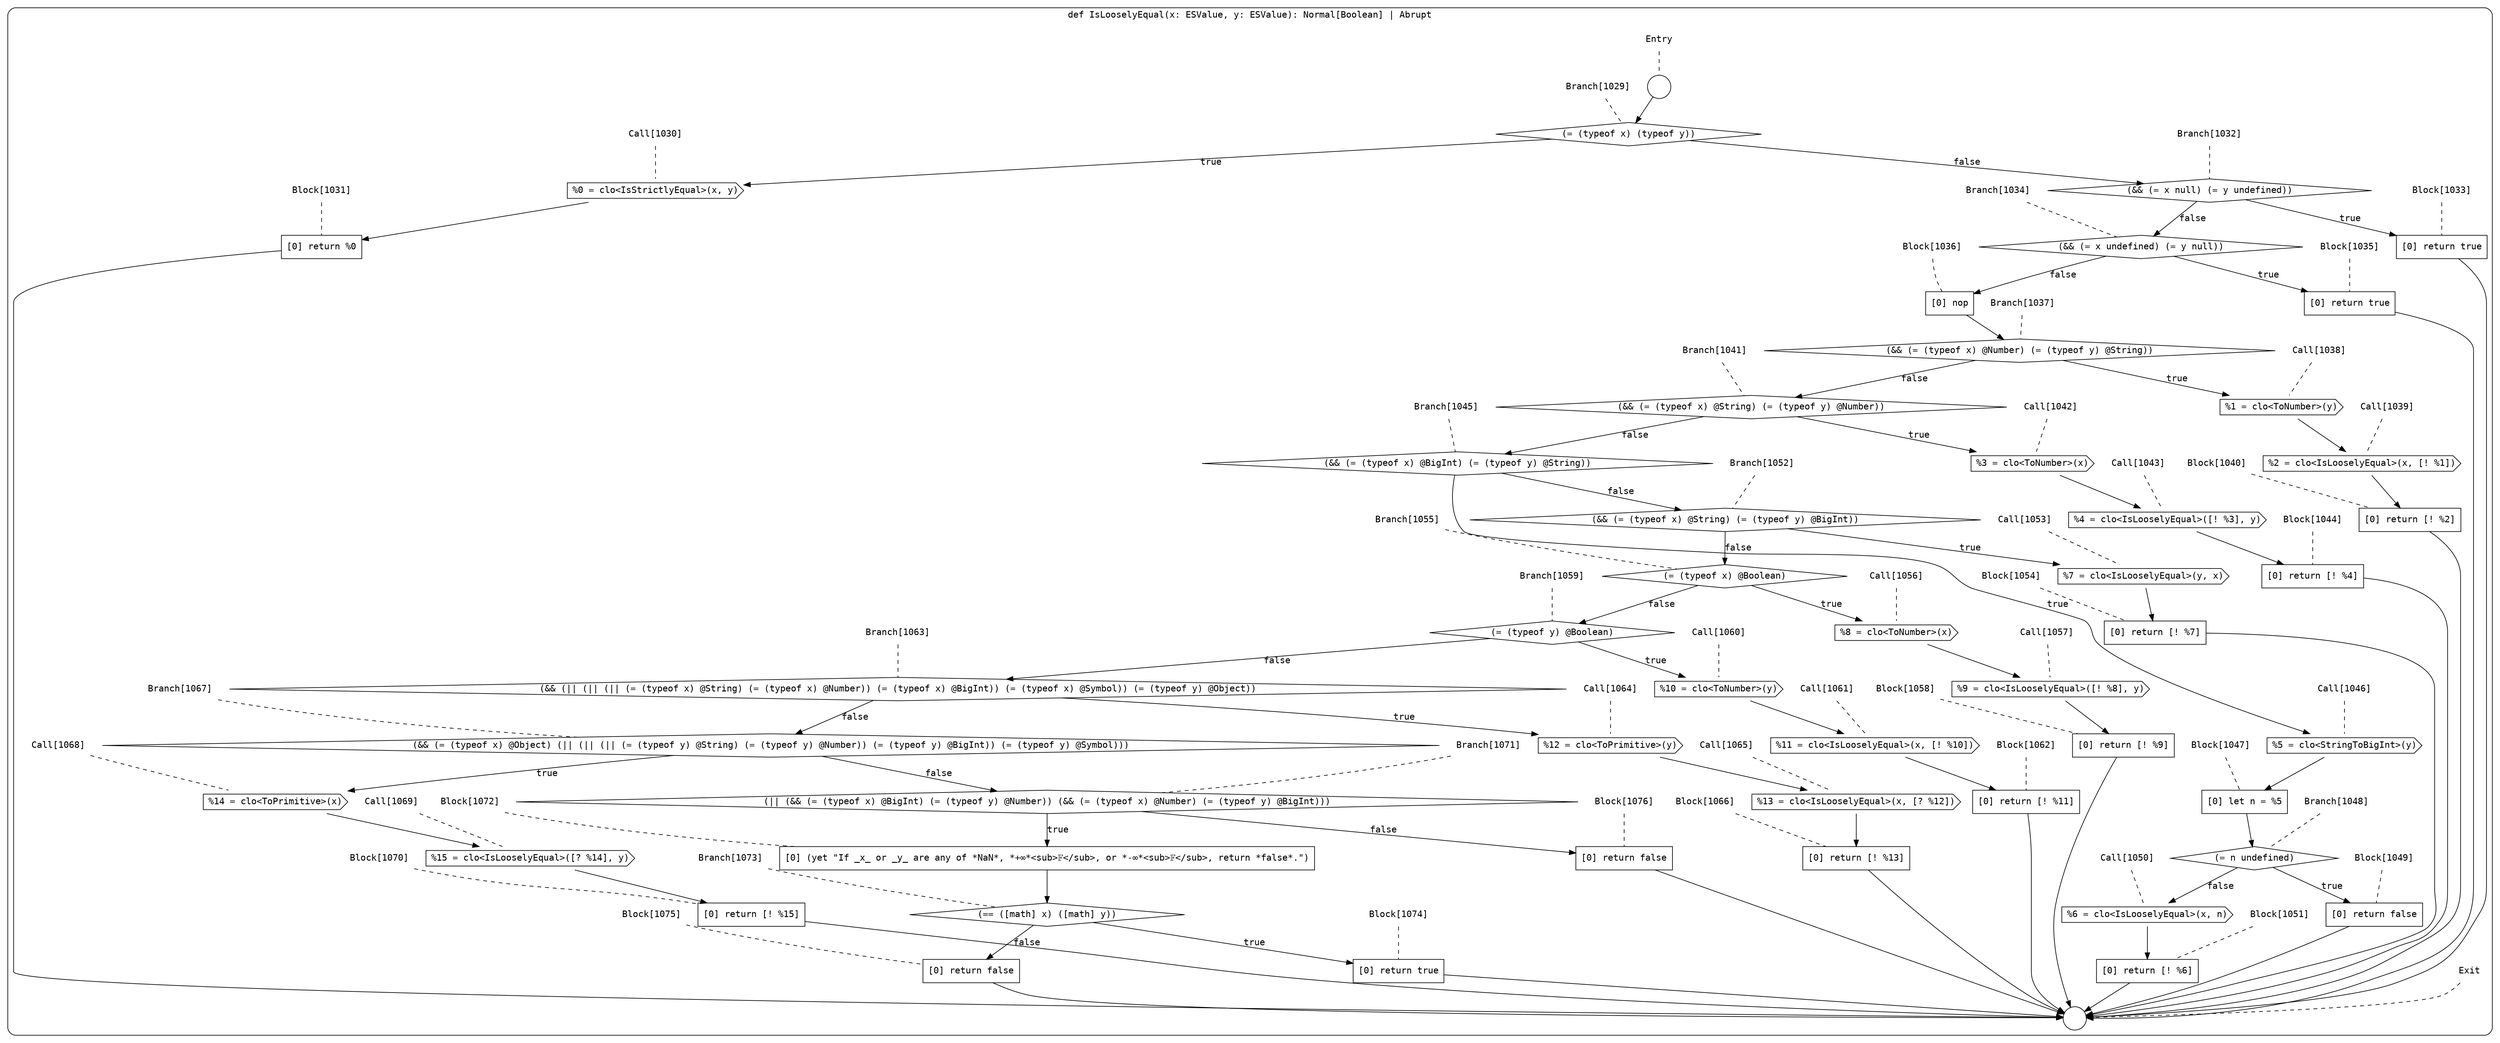digraph {
  graph [fontname = "Consolas"]
  node [fontname = "Consolas"]
  edge [fontname = "Consolas"]
  subgraph cluster127 {
    label = "def IsLooselyEqual(x: ESValue, y: ESValue): Normal[Boolean] | Abrupt"
    style = rounded
    cluster127_entry_name [shape=none, label=<<font color="black">Entry</font>>]
    cluster127_entry_name -> cluster127_entry [arrowhead=none, color="black", style=dashed]
    cluster127_entry [shape=circle label=" " color="black" fillcolor="white" style=filled]
    cluster127_entry -> node1029 [color="black"]
    cluster127_exit_name [shape=none, label=<<font color="black">Exit</font>>]
    cluster127_exit_name -> cluster127_exit [arrowhead=none, color="black", style=dashed]
    cluster127_exit [shape=circle label=" " color="black" fillcolor="white" style=filled]
    node1029_name [shape=none, label=<<font color="black">Branch[1029]</font>>]
    node1029_name -> node1029 [arrowhead=none, color="black", style=dashed]
    node1029 [shape=diamond, label=<<font color="black">(= (typeof x) (typeof y))</font>> color="black" fillcolor="white", style=filled]
    node1029 -> node1030 [label=<<font color="black">true</font>> color="black"]
    node1029 -> node1032 [label=<<font color="black">false</font>> color="black"]
    node1030_name [shape=none, label=<<font color="black">Call[1030]</font>>]
    node1030_name -> node1030 [arrowhead=none, color="black", style=dashed]
    node1030 [shape=cds, label=<<font color="black">%0 = clo&lt;IsStrictlyEqual&gt;(x, y)</font>> color="black" fillcolor="white", style=filled]
    node1030 -> node1031 [color="black"]
    node1032_name [shape=none, label=<<font color="black">Branch[1032]</font>>]
    node1032_name -> node1032 [arrowhead=none, color="black", style=dashed]
    node1032 [shape=diamond, label=<<font color="black">(&amp;&amp; (= x null) (= y undefined))</font>> color="black" fillcolor="white", style=filled]
    node1032 -> node1033 [label=<<font color="black">true</font>> color="black"]
    node1032 -> node1034 [label=<<font color="black">false</font>> color="black"]
    node1031_name [shape=none, label=<<font color="black">Block[1031]</font>>]
    node1031_name -> node1031 [arrowhead=none, color="black", style=dashed]
    node1031 [shape=box, label=<<font color="black">[0] return %0<BR ALIGN="LEFT"/></font>> color="black" fillcolor="white", style=filled]
    node1031 -> cluster127_exit [color="black"]
    node1033_name [shape=none, label=<<font color="black">Block[1033]</font>>]
    node1033_name -> node1033 [arrowhead=none, color="black", style=dashed]
    node1033 [shape=box, label=<<font color="black">[0] return true<BR ALIGN="LEFT"/></font>> color="black" fillcolor="white", style=filled]
    node1033 -> cluster127_exit [color="black"]
    node1034_name [shape=none, label=<<font color="black">Branch[1034]</font>>]
    node1034_name -> node1034 [arrowhead=none, color="black", style=dashed]
    node1034 [shape=diamond, label=<<font color="black">(&amp;&amp; (= x undefined) (= y null))</font>> color="black" fillcolor="white", style=filled]
    node1034 -> node1035 [label=<<font color="black">true</font>> color="black"]
    node1034 -> node1036 [label=<<font color="black">false</font>> color="black"]
    node1035_name [shape=none, label=<<font color="black">Block[1035]</font>>]
    node1035_name -> node1035 [arrowhead=none, color="black", style=dashed]
    node1035 [shape=box, label=<<font color="black">[0] return true<BR ALIGN="LEFT"/></font>> color="black" fillcolor="white", style=filled]
    node1035 -> cluster127_exit [color="black"]
    node1036_name [shape=none, label=<<font color="black">Block[1036]</font>>]
    node1036_name -> node1036 [arrowhead=none, color="black", style=dashed]
    node1036 [shape=box, label=<<font color="black">[0] nop<BR ALIGN="LEFT"/></font>> color="black" fillcolor="white", style=filled]
    node1036 -> node1037 [color="black"]
    node1037_name [shape=none, label=<<font color="black">Branch[1037]</font>>]
    node1037_name -> node1037 [arrowhead=none, color="black", style=dashed]
    node1037 [shape=diamond, label=<<font color="black">(&amp;&amp; (= (typeof x) @Number) (= (typeof y) @String))</font>> color="black" fillcolor="white", style=filled]
    node1037 -> node1038 [label=<<font color="black">true</font>> color="black"]
    node1037 -> node1041 [label=<<font color="black">false</font>> color="black"]
    node1038_name [shape=none, label=<<font color="black">Call[1038]</font>>]
    node1038_name -> node1038 [arrowhead=none, color="black", style=dashed]
    node1038 [shape=cds, label=<<font color="black">%1 = clo&lt;ToNumber&gt;(y)</font>> color="black" fillcolor="white", style=filled]
    node1038 -> node1039 [color="black"]
    node1041_name [shape=none, label=<<font color="black">Branch[1041]</font>>]
    node1041_name -> node1041 [arrowhead=none, color="black", style=dashed]
    node1041 [shape=diamond, label=<<font color="black">(&amp;&amp; (= (typeof x) @String) (= (typeof y) @Number))</font>> color="black" fillcolor="white", style=filled]
    node1041 -> node1042 [label=<<font color="black">true</font>> color="black"]
    node1041 -> node1045 [label=<<font color="black">false</font>> color="black"]
    node1039_name [shape=none, label=<<font color="black">Call[1039]</font>>]
    node1039_name -> node1039 [arrowhead=none, color="black", style=dashed]
    node1039 [shape=cds, label=<<font color="black">%2 = clo&lt;IsLooselyEqual&gt;(x, [! %1])</font>> color="black" fillcolor="white", style=filled]
    node1039 -> node1040 [color="black"]
    node1042_name [shape=none, label=<<font color="black">Call[1042]</font>>]
    node1042_name -> node1042 [arrowhead=none, color="black", style=dashed]
    node1042 [shape=cds, label=<<font color="black">%3 = clo&lt;ToNumber&gt;(x)</font>> color="black" fillcolor="white", style=filled]
    node1042 -> node1043 [color="black"]
    node1045_name [shape=none, label=<<font color="black">Branch[1045]</font>>]
    node1045_name -> node1045 [arrowhead=none, color="black", style=dashed]
    node1045 [shape=diamond, label=<<font color="black">(&amp;&amp; (= (typeof x) @BigInt) (= (typeof y) @String))</font>> color="black" fillcolor="white", style=filled]
    node1045 -> node1046 [label=<<font color="black">true</font>> color="black"]
    node1045 -> node1052 [label=<<font color="black">false</font>> color="black"]
    node1040_name [shape=none, label=<<font color="black">Block[1040]</font>>]
    node1040_name -> node1040 [arrowhead=none, color="black", style=dashed]
    node1040 [shape=box, label=<<font color="black">[0] return [! %2]<BR ALIGN="LEFT"/></font>> color="black" fillcolor="white", style=filled]
    node1040 -> cluster127_exit [color="black"]
    node1043_name [shape=none, label=<<font color="black">Call[1043]</font>>]
    node1043_name -> node1043 [arrowhead=none, color="black", style=dashed]
    node1043 [shape=cds, label=<<font color="black">%4 = clo&lt;IsLooselyEqual&gt;([! %3], y)</font>> color="black" fillcolor="white", style=filled]
    node1043 -> node1044 [color="black"]
    node1046_name [shape=none, label=<<font color="black">Call[1046]</font>>]
    node1046_name -> node1046 [arrowhead=none, color="black", style=dashed]
    node1046 [shape=cds, label=<<font color="black">%5 = clo&lt;StringToBigInt&gt;(y)</font>> color="black" fillcolor="white", style=filled]
    node1046 -> node1047 [color="black"]
    node1052_name [shape=none, label=<<font color="black">Branch[1052]</font>>]
    node1052_name -> node1052 [arrowhead=none, color="black", style=dashed]
    node1052 [shape=diamond, label=<<font color="black">(&amp;&amp; (= (typeof x) @String) (= (typeof y) @BigInt))</font>> color="black" fillcolor="white", style=filled]
    node1052 -> node1053 [label=<<font color="black">true</font>> color="black"]
    node1052 -> node1055 [label=<<font color="black">false</font>> color="black"]
    node1044_name [shape=none, label=<<font color="black">Block[1044]</font>>]
    node1044_name -> node1044 [arrowhead=none, color="black", style=dashed]
    node1044 [shape=box, label=<<font color="black">[0] return [! %4]<BR ALIGN="LEFT"/></font>> color="black" fillcolor="white", style=filled]
    node1044 -> cluster127_exit [color="black"]
    node1047_name [shape=none, label=<<font color="black">Block[1047]</font>>]
    node1047_name -> node1047 [arrowhead=none, color="black", style=dashed]
    node1047 [shape=box, label=<<font color="black">[0] let n = %5<BR ALIGN="LEFT"/></font>> color="black" fillcolor="white", style=filled]
    node1047 -> node1048 [color="black"]
    node1053_name [shape=none, label=<<font color="black">Call[1053]</font>>]
    node1053_name -> node1053 [arrowhead=none, color="black", style=dashed]
    node1053 [shape=cds, label=<<font color="black">%7 = clo&lt;IsLooselyEqual&gt;(y, x)</font>> color="black" fillcolor="white", style=filled]
    node1053 -> node1054 [color="black"]
    node1055_name [shape=none, label=<<font color="black">Branch[1055]</font>>]
    node1055_name -> node1055 [arrowhead=none, color="black", style=dashed]
    node1055 [shape=diamond, label=<<font color="black">(= (typeof x) @Boolean)</font>> color="black" fillcolor="white", style=filled]
    node1055 -> node1056 [label=<<font color="black">true</font>> color="black"]
    node1055 -> node1059 [label=<<font color="black">false</font>> color="black"]
    node1048_name [shape=none, label=<<font color="black">Branch[1048]</font>>]
    node1048_name -> node1048 [arrowhead=none, color="black", style=dashed]
    node1048 [shape=diamond, label=<<font color="black">(= n undefined)</font>> color="black" fillcolor="white", style=filled]
    node1048 -> node1049 [label=<<font color="black">true</font>> color="black"]
    node1048 -> node1050 [label=<<font color="black">false</font>> color="black"]
    node1054_name [shape=none, label=<<font color="black">Block[1054]</font>>]
    node1054_name -> node1054 [arrowhead=none, color="black", style=dashed]
    node1054 [shape=box, label=<<font color="black">[0] return [! %7]<BR ALIGN="LEFT"/></font>> color="black" fillcolor="white", style=filled]
    node1054 -> cluster127_exit [color="black"]
    node1056_name [shape=none, label=<<font color="black">Call[1056]</font>>]
    node1056_name -> node1056 [arrowhead=none, color="black", style=dashed]
    node1056 [shape=cds, label=<<font color="black">%8 = clo&lt;ToNumber&gt;(x)</font>> color="black" fillcolor="white", style=filled]
    node1056 -> node1057 [color="black"]
    node1059_name [shape=none, label=<<font color="black">Branch[1059]</font>>]
    node1059_name -> node1059 [arrowhead=none, color="black", style=dashed]
    node1059 [shape=diamond, label=<<font color="black">(= (typeof y) @Boolean)</font>> color="black" fillcolor="white", style=filled]
    node1059 -> node1060 [label=<<font color="black">true</font>> color="black"]
    node1059 -> node1063 [label=<<font color="black">false</font>> color="black"]
    node1049_name [shape=none, label=<<font color="black">Block[1049]</font>>]
    node1049_name -> node1049 [arrowhead=none, color="black", style=dashed]
    node1049 [shape=box, label=<<font color="black">[0] return false<BR ALIGN="LEFT"/></font>> color="black" fillcolor="white", style=filled]
    node1049 -> cluster127_exit [color="black"]
    node1050_name [shape=none, label=<<font color="black">Call[1050]</font>>]
    node1050_name -> node1050 [arrowhead=none, color="black", style=dashed]
    node1050 [shape=cds, label=<<font color="black">%6 = clo&lt;IsLooselyEqual&gt;(x, n)</font>> color="black" fillcolor="white", style=filled]
    node1050 -> node1051 [color="black"]
    node1057_name [shape=none, label=<<font color="black">Call[1057]</font>>]
    node1057_name -> node1057 [arrowhead=none, color="black", style=dashed]
    node1057 [shape=cds, label=<<font color="black">%9 = clo&lt;IsLooselyEqual&gt;([! %8], y)</font>> color="black" fillcolor="white", style=filled]
    node1057 -> node1058 [color="black"]
    node1060_name [shape=none, label=<<font color="black">Call[1060]</font>>]
    node1060_name -> node1060 [arrowhead=none, color="black", style=dashed]
    node1060 [shape=cds, label=<<font color="black">%10 = clo&lt;ToNumber&gt;(y)</font>> color="black" fillcolor="white", style=filled]
    node1060 -> node1061 [color="black"]
    node1063_name [shape=none, label=<<font color="black">Branch[1063]</font>>]
    node1063_name -> node1063 [arrowhead=none, color="black", style=dashed]
    node1063 [shape=diamond, label=<<font color="black">(&amp;&amp; (|| (|| (|| (= (typeof x) @String) (= (typeof x) @Number)) (= (typeof x) @BigInt)) (= (typeof x) @Symbol)) (= (typeof y) @Object))</font>> color="black" fillcolor="white", style=filled]
    node1063 -> node1064 [label=<<font color="black">true</font>> color="black"]
    node1063 -> node1067 [label=<<font color="black">false</font>> color="black"]
    node1051_name [shape=none, label=<<font color="black">Block[1051]</font>>]
    node1051_name -> node1051 [arrowhead=none, color="black", style=dashed]
    node1051 [shape=box, label=<<font color="black">[0] return [! %6]<BR ALIGN="LEFT"/></font>> color="black" fillcolor="white", style=filled]
    node1051 -> cluster127_exit [color="black"]
    node1058_name [shape=none, label=<<font color="black">Block[1058]</font>>]
    node1058_name -> node1058 [arrowhead=none, color="black", style=dashed]
    node1058 [shape=box, label=<<font color="black">[0] return [! %9]<BR ALIGN="LEFT"/></font>> color="black" fillcolor="white", style=filled]
    node1058 -> cluster127_exit [color="black"]
    node1061_name [shape=none, label=<<font color="black">Call[1061]</font>>]
    node1061_name -> node1061 [arrowhead=none, color="black", style=dashed]
    node1061 [shape=cds, label=<<font color="black">%11 = clo&lt;IsLooselyEqual&gt;(x, [! %10])</font>> color="black" fillcolor="white", style=filled]
    node1061 -> node1062 [color="black"]
    node1064_name [shape=none, label=<<font color="black">Call[1064]</font>>]
    node1064_name -> node1064 [arrowhead=none, color="black", style=dashed]
    node1064 [shape=cds, label=<<font color="black">%12 = clo&lt;ToPrimitive&gt;(y)</font>> color="black" fillcolor="white", style=filled]
    node1064 -> node1065 [color="black"]
    node1067_name [shape=none, label=<<font color="black">Branch[1067]</font>>]
    node1067_name -> node1067 [arrowhead=none, color="black", style=dashed]
    node1067 [shape=diamond, label=<<font color="black">(&amp;&amp; (= (typeof x) @Object) (|| (|| (|| (= (typeof y) @String) (= (typeof y) @Number)) (= (typeof y) @BigInt)) (= (typeof y) @Symbol)))</font>> color="black" fillcolor="white", style=filled]
    node1067 -> node1068 [label=<<font color="black">true</font>> color="black"]
    node1067 -> node1071 [label=<<font color="black">false</font>> color="black"]
    node1062_name [shape=none, label=<<font color="black">Block[1062]</font>>]
    node1062_name -> node1062 [arrowhead=none, color="black", style=dashed]
    node1062 [shape=box, label=<<font color="black">[0] return [! %11]<BR ALIGN="LEFT"/></font>> color="black" fillcolor="white", style=filled]
    node1062 -> cluster127_exit [color="black"]
    node1065_name [shape=none, label=<<font color="black">Call[1065]</font>>]
    node1065_name -> node1065 [arrowhead=none, color="black", style=dashed]
    node1065 [shape=cds, label=<<font color="black">%13 = clo&lt;IsLooselyEqual&gt;(x, [? %12])</font>> color="black" fillcolor="white", style=filled]
    node1065 -> node1066 [color="black"]
    node1068_name [shape=none, label=<<font color="black">Call[1068]</font>>]
    node1068_name -> node1068 [arrowhead=none, color="black", style=dashed]
    node1068 [shape=cds, label=<<font color="black">%14 = clo&lt;ToPrimitive&gt;(x)</font>> color="black" fillcolor="white", style=filled]
    node1068 -> node1069 [color="black"]
    node1071_name [shape=none, label=<<font color="black">Branch[1071]</font>>]
    node1071_name -> node1071 [arrowhead=none, color="black", style=dashed]
    node1071 [shape=diamond, label=<<font color="black">(|| (&amp;&amp; (= (typeof x) @BigInt) (= (typeof y) @Number)) (&amp;&amp; (= (typeof x) @Number) (= (typeof y) @BigInt)))</font>> color="black" fillcolor="white", style=filled]
    node1071 -> node1072 [label=<<font color="black">true</font>> color="black"]
    node1071 -> node1076 [label=<<font color="black">false</font>> color="black"]
    node1066_name [shape=none, label=<<font color="black">Block[1066]</font>>]
    node1066_name -> node1066 [arrowhead=none, color="black", style=dashed]
    node1066 [shape=box, label=<<font color="black">[0] return [! %13]<BR ALIGN="LEFT"/></font>> color="black" fillcolor="white", style=filled]
    node1066 -> cluster127_exit [color="black"]
    node1069_name [shape=none, label=<<font color="black">Call[1069]</font>>]
    node1069_name -> node1069 [arrowhead=none, color="black", style=dashed]
    node1069 [shape=cds, label=<<font color="black">%15 = clo&lt;IsLooselyEqual&gt;([? %14], y)</font>> color="black" fillcolor="white", style=filled]
    node1069 -> node1070 [color="black"]
    node1072_name [shape=none, label=<<font color="black">Block[1072]</font>>]
    node1072_name -> node1072 [arrowhead=none, color="black", style=dashed]
    node1072 [shape=box, label=<<font color="black">[0] (yet &quot;If _x_ or _y_ are any of *NaN*, *+&infin;*&lt;sub&gt;𝔽&lt;/sub&gt;, or *-&infin;*&lt;sub&gt;𝔽&lt;/sub&gt;, return *false*.&quot;)<BR ALIGN="LEFT"/></font>> color="black" fillcolor="white", style=filled]
    node1072 -> node1073 [color="black"]
    node1076_name [shape=none, label=<<font color="black">Block[1076]</font>>]
    node1076_name -> node1076 [arrowhead=none, color="black", style=dashed]
    node1076 [shape=box, label=<<font color="black">[0] return false<BR ALIGN="LEFT"/></font>> color="black" fillcolor="white", style=filled]
    node1076 -> cluster127_exit [color="black"]
    node1070_name [shape=none, label=<<font color="black">Block[1070]</font>>]
    node1070_name -> node1070 [arrowhead=none, color="black", style=dashed]
    node1070 [shape=box, label=<<font color="black">[0] return [! %15]<BR ALIGN="LEFT"/></font>> color="black" fillcolor="white", style=filled]
    node1070 -> cluster127_exit [color="black"]
    node1073_name [shape=none, label=<<font color="black">Branch[1073]</font>>]
    node1073_name -> node1073 [arrowhead=none, color="black", style=dashed]
    node1073 [shape=diamond, label=<<font color="black">(== ([math] x) ([math] y))</font>> color="black" fillcolor="white", style=filled]
    node1073 -> node1074 [label=<<font color="black">true</font>> color="black"]
    node1073 -> node1075 [label=<<font color="black">false</font>> color="black"]
    node1074_name [shape=none, label=<<font color="black">Block[1074]</font>>]
    node1074_name -> node1074 [arrowhead=none, color="black", style=dashed]
    node1074 [shape=box, label=<<font color="black">[0] return true<BR ALIGN="LEFT"/></font>> color="black" fillcolor="white", style=filled]
    node1074 -> cluster127_exit [color="black"]
    node1075_name [shape=none, label=<<font color="black">Block[1075]</font>>]
    node1075_name -> node1075 [arrowhead=none, color="black", style=dashed]
    node1075 [shape=box, label=<<font color="black">[0] return false<BR ALIGN="LEFT"/></font>> color="black" fillcolor="white", style=filled]
    node1075 -> cluster127_exit [color="black"]
  }
}
